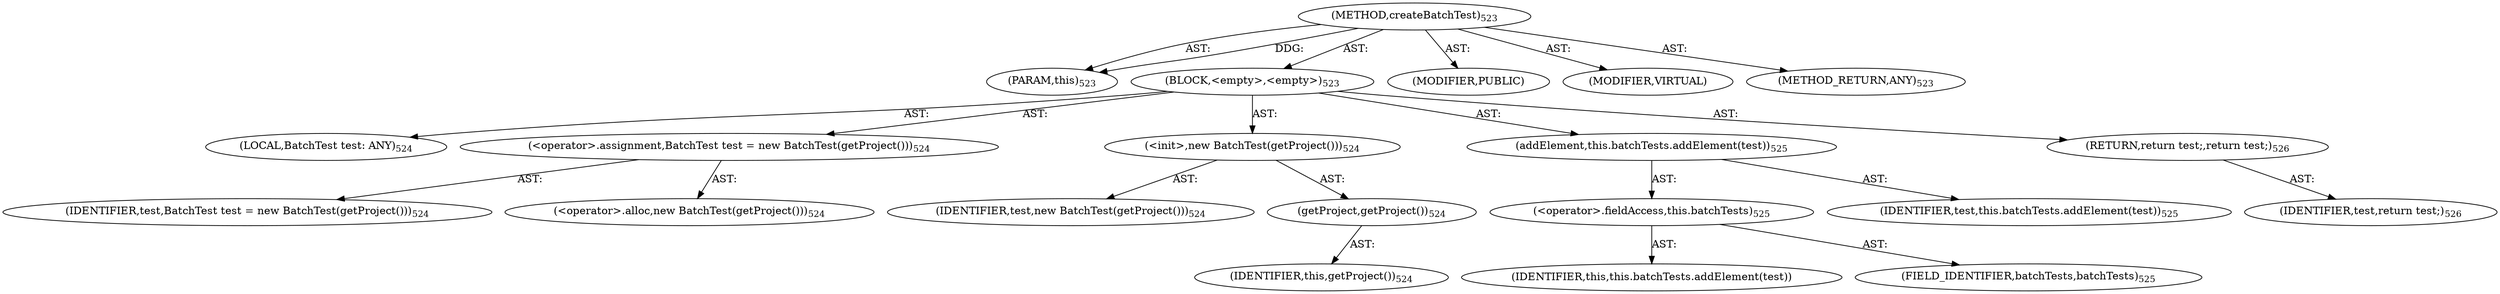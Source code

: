digraph "createBatchTest" {  
"111669149720" [label = <(METHOD,createBatchTest)<SUB>523</SUB>> ]
"115964117003" [label = <(PARAM,this)<SUB>523</SUB>> ]
"25769803806" [label = <(BLOCK,&lt;empty&gt;,&lt;empty&gt;)<SUB>523</SUB>> ]
"94489280527" [label = <(LOCAL,BatchTest test: ANY)<SUB>524</SUB>> ]
"30064771169" [label = <(&lt;operator&gt;.assignment,BatchTest test = new BatchTest(getProject()))<SUB>524</SUB>> ]
"68719476888" [label = <(IDENTIFIER,test,BatchTest test = new BatchTest(getProject()))<SUB>524</SUB>> ]
"30064771170" [label = <(&lt;operator&gt;.alloc,new BatchTest(getProject()))<SUB>524</SUB>> ]
"30064771171" [label = <(&lt;init&gt;,new BatchTest(getProject()))<SUB>524</SUB>> ]
"68719476889" [label = <(IDENTIFIER,test,new BatchTest(getProject()))<SUB>524</SUB>> ]
"30064771172" [label = <(getProject,getProject())<SUB>524</SUB>> ]
"68719476747" [label = <(IDENTIFIER,this,getProject())<SUB>524</SUB>> ]
"30064771173" [label = <(addElement,this.batchTests.addElement(test))<SUB>525</SUB>> ]
"30064771174" [label = <(&lt;operator&gt;.fieldAccess,this.batchTests)<SUB>525</SUB>> ]
"68719476890" [label = <(IDENTIFIER,this,this.batchTests.addElement(test))> ]
"55834574865" [label = <(FIELD_IDENTIFIER,batchTests,batchTests)<SUB>525</SUB>> ]
"68719476891" [label = <(IDENTIFIER,test,this.batchTests.addElement(test))<SUB>525</SUB>> ]
"146028888069" [label = <(RETURN,return test;,return test;)<SUB>526</SUB>> ]
"68719476892" [label = <(IDENTIFIER,test,return test;)<SUB>526</SUB>> ]
"133143986245" [label = <(MODIFIER,PUBLIC)> ]
"133143986246" [label = <(MODIFIER,VIRTUAL)> ]
"128849018904" [label = <(METHOD_RETURN,ANY)<SUB>523</SUB>> ]
  "111669149720" -> "115964117003"  [ label = "AST: "] 
  "111669149720" -> "25769803806"  [ label = "AST: "] 
  "111669149720" -> "133143986245"  [ label = "AST: "] 
  "111669149720" -> "133143986246"  [ label = "AST: "] 
  "111669149720" -> "128849018904"  [ label = "AST: "] 
  "25769803806" -> "94489280527"  [ label = "AST: "] 
  "25769803806" -> "30064771169"  [ label = "AST: "] 
  "25769803806" -> "30064771171"  [ label = "AST: "] 
  "25769803806" -> "30064771173"  [ label = "AST: "] 
  "25769803806" -> "146028888069"  [ label = "AST: "] 
  "30064771169" -> "68719476888"  [ label = "AST: "] 
  "30064771169" -> "30064771170"  [ label = "AST: "] 
  "30064771171" -> "68719476889"  [ label = "AST: "] 
  "30064771171" -> "30064771172"  [ label = "AST: "] 
  "30064771172" -> "68719476747"  [ label = "AST: "] 
  "30064771173" -> "30064771174"  [ label = "AST: "] 
  "30064771173" -> "68719476891"  [ label = "AST: "] 
  "30064771174" -> "68719476890"  [ label = "AST: "] 
  "30064771174" -> "55834574865"  [ label = "AST: "] 
  "146028888069" -> "68719476892"  [ label = "AST: "] 
  "111669149720" -> "115964117003"  [ label = "DDG: "] 
}
